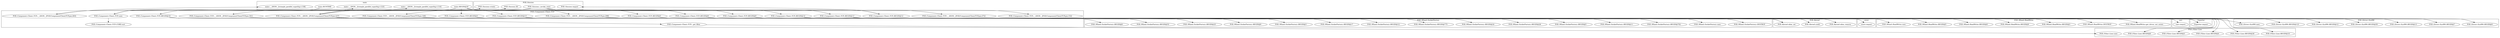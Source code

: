 digraph {
graph [overlap=false]
subgraph cluster_vars {
	label="vars";
	"vars::import";
}
subgraph cluster_POE_Kernel {
	label="POE::Kernel";
	"POE::Kernel::alias_remove";
	"POE::Kernel::yield";
	"POE::Kernel::alias_set";
}
subgraph cluster_POE_Wheel_SocketFactory {
	label="POE::Wheel::SocketFactory";
	"POE::Wheel::SocketFactory::DESTROY";
	"POE::Wheel::SocketFactory::BEGIN@702";
	"POE::Wheel::SocketFactory::BEGIN@11";
	"POE::Wheel::SocketFactory::BEGIN@5";
	"POE::Wheel::SocketFactory::BEGIN@26";
	"POE::Wheel::SocketFactory::BEGIN@24";
	"POE::Wheel::SocketFactory::BEGIN@775";
	"POE::Wheel::SocketFactory::BEGIN@12";
	"POE::Wheel::SocketFactory::BEGIN@17";
	"POE::Wheel::SocketFactory::BEGIN@3";
	"POE::Wheel::SocketFactory::BEGIN@9";
	"POE::Wheel::SocketFactory::new";
	"POE::Wheel::SocketFactory::BEGIN@25";
	"POE::Wheel::SocketFactory::BEGIN@53";
	"POE::Wheel::SocketFactory::BEGIN@8";
}
subgraph cluster_Exporter {
	label="Exporter";
	"Exporter::import";
}
subgraph cluster_POE_Driver_SysRW {
	label="POE::Driver::SysRW";
	"POE::Driver::SysRW::new";
	"POE::Driver::SysRW::BEGIN@9";
	"POE::Driver::SysRW::BEGIN@7";
	"POE::Driver::SysRW::BEGIN@13";
	"POE::Driver::SysRW::BEGIN@59";
	"POE::Driver::SysRW::BEGIN@12";
	"POE::Driver::SysRW::BEGIN@121";
}
subgraph cluster_strict {
	label="strict";
	"strict::import";
}
subgraph cluster_main {
	label="main";
	"main::RUNTIME";
	"main::__ANON__[t/simple_parallel_superbig.t:110]";
	"main::BEGIN@20";
	"main::__ANON__[t/simple_parallel_superbig.t:123]";
	"main::__ANON__[t/simple_parallel_superbig.t:138]";
}
subgraph cluster_POE_Wheel_ReadWrite {
	label="POE::Wheel::ReadWrite";
	"POE::Wheel::ReadWrite::get_driver_out_octets";
	"POE::Wheel::ReadWrite::BEGIN@3";
	"POE::Wheel::ReadWrite::new";
	"POE::Wheel::ReadWrite::DESTROY";
	"POE::Wheel::ReadWrite::BEGIN@9";
	"POE::Wheel::ReadWrite::BEGIN@8";
	"POE::Wheel::ReadWrite::BEGIN@5";
}
subgraph cluster_POE_Session {
	label="POE::Session";
	"POE::Session::ID";
	"POE::Session::import";
	"POE::Session::create";
	"POE::Session::_invoke_state";
}
subgraph cluster_POE_Component_Client_TCP {
	label="POE::Component::Client::TCP";
	"POE::Component::Client::TCP::new";
	"POE::Component::Client::TCP::BEGIN@16";
	"POE::Component::Client::TCP::__ANON__[POE/Component/Client/TCP.pm:272]";
	"POE::Component::Client::TCP::__ANON__[POE/Component/Client/TCP.pm:181]";
	"POE::Component::Client::TCP::BEGIN@12";
	"POE::Component::Client::TCP::_get_filter";
	"POE::Component::Client::TCP::BEGIN@3";
	"POE::Component::Client::TCP::__ANON__[POE/Component/Client/TCP.pm:149]";
	"POE::Component::Client::TCP::__ANON__[POE/Component/Client/TCP.pm:298]";
	"POE::Component::Client::TCP::BEGIN@15";
	"POE::Component::Client::TCP::CORE:sort";
	"POE::Component::Client::TCP::BEGIN@5";
	"POE::Component::Client::TCP::BEGIN@8";
	"POE::Component::Client::TCP::__ANON__[POE/Component/Client/TCP.pm:263]";
	"POE::Component::Client::TCP::BEGIN@14";
	"POE::Component::Client::TCP::BEGIN@13";
	"POE::Component::Client::TCP::__ANON__[POE/Component/Client/TCP.pm:227]";
	"POE::Component::Client::TCP::BEGIN@9";
	"POE::Component::Client::TCP::__ANON__[POE/Component/Client/TCP.pm:152]";
}
subgraph cluster_POE_Filter_Line {
	label="POE::Filter::Line";
	"POE::Filter::Line::BEGIN@6";
	"POE::Filter::Line::BEGIN@3";
	"POE::Filter::Line::new";
	"POE::Filter::Line::BEGIN@4";
	"POE::Filter::Line::BEGIN@26";
	"POE::Filter::Line::BEGIN@10";
}
"POE::Component::Client::TCP::BEGIN@16" -> "POE::Wheel::SocketFactory::BEGIN@775";
"POE::Component::Client::TCP::BEGIN@9" -> "Exporter::import";
"POE::Component::Client::TCP::BEGIN@8" -> "Exporter::import";
"POE::Component::Client::TCP::__ANON__[POE/Component/Client/TCP.pm:227]" -> "POE::Wheel::ReadWrite::new";
"POE::Component::Client::TCP::BEGIN@16" -> "POE::Wheel::SocketFactory::BEGIN@11";
"POE::Component::Client::TCP::BEGIN@13" -> "POE::Driver::SysRW::BEGIN@7";
"main::BEGIN@20" -> "POE::Component::Client::TCP::BEGIN@12";
"POE::Component::Client::TCP::__ANON__[POE/Component/Client/TCP.pm:149]" -> "POE::Kernel::yield";
"POE::Component::Client::TCP::BEGIN@16" -> "POE::Wheel::SocketFactory::BEGIN@3";
"POE::Component::Client::TCP::__ANON__[POE/Component/Client/TCP.pm:298]" -> "POE::Wheel::ReadWrite::get_driver_out_octets";
"POE::Session::_invoke_state" -> "POE::Component::Client::TCP::__ANON__[POE/Component/Client/TCP.pm:227]";
"POE::Component::Client::TCP::BEGIN@16" -> "POE::Wheel::SocketFactory::BEGIN@702";
"main::BEGIN@20" -> "POE::Component::Client::TCP::BEGIN@13";
"main::BEGIN@20" -> "POE::Component::Client::TCP::BEGIN@14";
"POE::Component::Client::TCP::BEGIN@13" -> "POE::Driver::SysRW::BEGIN@59";
"POE::Component::Client::TCP::__ANON__[POE/Component/Client/TCP.pm:227]" -> "POE::Driver::SysRW::new";
"POE::Component::Client::TCP::BEGIN@16" -> "POE::Wheel::SocketFactory::BEGIN@17";
"POE::Component::Client::TCP::__ANON__[POE/Component/Client/TCP.pm:181]" -> "POE::Wheel::SocketFactory::new";
"POE::Component::Client::TCP::__ANON__[POE/Component/Client/TCP.pm:227]" -> "main::__ANON__[t/simple_parallel_superbig.t:110]";
"main::BEGIN@20" -> "POE::Component::Client::TCP::BEGIN@3";
"main::BEGIN@20" -> "POE::Component::Client::TCP::BEGIN@8";
"POE::Component::Client::TCP::BEGIN@16" -> "POE::Wheel::SocketFactory::BEGIN@12";
"POE::Component::Client::TCP::BEGIN@14" -> "POE::Filter::Line::BEGIN@3";
"POE::Component::Client::TCP::BEGIN@14" -> "POE::Filter::Line::BEGIN@4";
"POE::Component::Client::TCP::BEGIN@3" -> "strict::import";
"POE::Component::Client::TCP::__ANON__[POE/Component/Client/TCP.pm:298]" -> "POE::Kernel::alias_remove";
"POE::Component::Client::TCP::__ANON__[POE/Component/Client/TCP.pm:227]" -> "POE::Component::Client::TCP::_get_filter";
"POE::Component::Client::TCP::BEGIN@13" -> "POE::Driver::SysRW::BEGIN@13";
"POE::Component::Client::TCP::BEGIN@16" -> "POE::Wheel::SocketFactory::BEGIN@53";
"POE::Component::Client::TCP::BEGIN@16" -> "POE::Wheel::SocketFactory::BEGIN@8";
"POE::Component::Client::TCP::BEGIN@5" -> "vars::import";
"POE::Session::_invoke_state" -> "POE::Component::Client::TCP::__ANON__[POE/Component/Client/TCP.pm:181]";
"POE::Component::Client::TCP::BEGIN@13" -> "POE::Driver::SysRW::BEGIN@9";
"POE::Component::Client::TCP::BEGIN@13" -> "POE::Driver::SysRW::BEGIN@121";
"POE::Session::_invoke_state" -> "POE::Component::Client::TCP::__ANON__[POE/Component/Client/TCP.pm:149]";
"POE::Component::Client::TCP::new" -> "POE::Session::ID";
"POE::Component::Client::TCP::__ANON__[POE/Component/Client/TCP.pm:263]" -> "main::__ANON__[t/simple_parallel_superbig.t:138]";
"POE::Component::Client::TCP::BEGIN@14" -> "POE::Filter::Line::BEGIN@6";
"POE::Component::Client::TCP::BEGIN@12" -> "POE::Session::import";
"POE::Session::_invoke_state" -> "POE::Component::Client::TCP::__ANON__[POE/Component/Client/TCP.pm:152]";
"POE::Component::Client::TCP::BEGIN@16" -> "POE::Wheel::SocketFactory::BEGIN@24";
"main::RUNTIME" -> "POE::Component::Client::TCP::new";
"POE::Component::Client::TCP::__ANON__[POE/Component/Client/TCP.pm:227]" -> "POE::Wheel::SocketFactory::DESTROY";
"POE::Component::Client::TCP::BEGIN@13" -> "POE::Driver::SysRW::BEGIN@12";
"POE::Component::Client::TCP::BEGIN@15" -> "POE::Wheel::ReadWrite::BEGIN@9";
"main::BEGIN@20" -> "POE::Component::Client::TCP::BEGIN@5";
"POE::Component::Client::TCP::__ANON__[POE/Component/Client/TCP.pm:181]" -> "POE::Kernel::alias_set";
"POE::Component::Client::TCP::__ANON__[POE/Component/Client/TCP.pm:149]" -> "POE::Kernel::alias_set";
"POE::Component::Client::TCP::__ANON__[POE/Component/Client/TCP.pm:227]" -> "main::__ANON__[t/simple_parallel_superbig.t:123]";
"POE::Session::_invoke_state" -> "POE::Component::Client::TCP::__ANON__[POE/Component/Client/TCP.pm:263]";
"POE::Component::Client::TCP::BEGIN@16" -> "POE::Wheel::SocketFactory::BEGIN@25";
"POE::Component::Client::TCP::BEGIN@16" -> "POE::Wheel::SocketFactory::BEGIN@26";
"POE::Component::Client::TCP::__ANON__[POE/Component/Client/TCP.pm:298]" -> "POE::Wheel::ReadWrite::DESTROY";
"POE::Session::_invoke_state" -> "POE::Component::Client::TCP::__ANON__[POE/Component/Client/TCP.pm:298]";
"POE::Component::Client::TCP::new" -> "POE::Component::Client::TCP::CORE:sort";
"POE::Component::Client::TCP::_get_filter" -> "POE::Filter::Line::new";
"POE::Component::Client::TCP::BEGIN@14" -> "POE::Filter::Line::BEGIN@26";
"POE::Component::Client::TCP::BEGIN@15" -> "POE::Wheel::ReadWrite::BEGIN@8";
"POE::Component::Client::TCP::BEGIN@15" -> "POE::Wheel::ReadWrite::BEGIN@3";
"main::BEGIN@20" -> "POE::Component::Client::TCP::BEGIN@16";
"POE::Session::_invoke_state" -> "POE::Component::Client::TCP::__ANON__[POE/Component/Client/TCP.pm:272]";
"POE::Component::Client::TCP::BEGIN@15" -> "POE::Wheel::ReadWrite::BEGIN@5";
"POE::Component::Client::TCP::new" -> "POE::Session::create";
"POE::Component::Client::TCP::BEGIN@14" -> "POE::Filter::Line::BEGIN@10";
"main::BEGIN@20" -> "POE::Component::Client::TCP::BEGIN@15";
"POE::Component::Client::TCP::BEGIN@16" -> "POE::Wheel::SocketFactory::BEGIN@5";
"main::BEGIN@20" -> "POE::Component::Client::TCP::BEGIN@9";
"POE::Component::Client::TCP::BEGIN@16" -> "POE::Wheel::SocketFactory::BEGIN@9";
}
